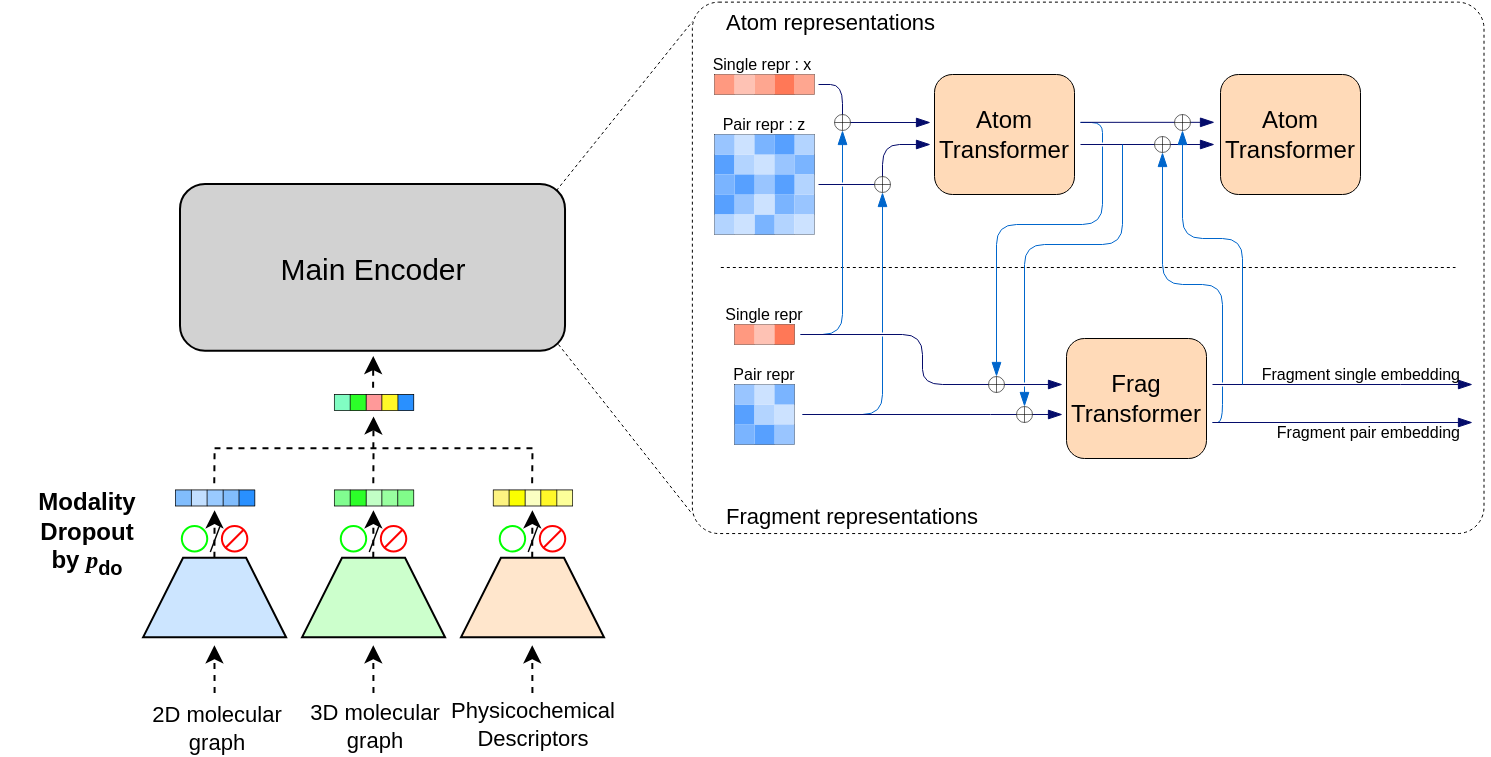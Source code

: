 <mxfile version="27.1.6">
  <diagram name="페이지-1" id="B-DMVlxwDJTPcsYFQzeG">
    <mxGraphModel dx="475" dy="255" grid="1" gridSize="10" guides="1" tooltips="1" connect="1" arrows="1" fold="1" page="1" pageScale="1" pageWidth="827" pageHeight="1169" math="0" shadow="0">
      <root>
        <mxCell id="0" />
        <mxCell id="1" parent="0" />
        <mxCell id="_GIJZnZzIafD3RyO-b5r-24" value="" style="endArrow=none;html=1;rounded=1;movable=1;resizable=1;rotatable=1;deletable=1;editable=1;locked=0;connectable=1;curved=0;strokeWidth=0.5;endFill=1;strokeColor=#0066CC;startFill=0;" edge="1" parent="1">
          <mxGeometry width="50" height="50" relative="1" as="geometry">
            <mxPoint x="725" y="359" as="sourcePoint" />
            <mxPoint x="730" y="341" as="targetPoint" />
            <Array as="points">
              <mxPoint x="730" y="359" />
            </Array>
          </mxGeometry>
        </mxCell>
        <mxCell id="pl_sHGsqS7Acg3_wZRrM-14" value="" style="endArrow=none;html=1;rounded=1;movable=1;resizable=1;rotatable=1;deletable=1;editable=1;locked=0;connectable=1;curved=0;strokeWidth=0.5;endFill=1;strokeColor=#0066CC;startFill=0;" parent="1" edge="1">
          <mxGeometry width="50" height="50" relative="1" as="geometry">
            <mxPoint x="670" y="219" as="sourcePoint" />
            <mxPoint x="659" y="209" as="targetPoint" />
            <Array as="points">
              <mxPoint x="670" y="209" />
            </Array>
          </mxGeometry>
        </mxCell>
        <mxCell id="pl_sHGsqS7Acg3_wZRrM-4" value="" style="endArrow=none;html=1;rounded=1;movable=1;resizable=1;rotatable=1;deletable=1;editable=1;locked=0;connectable=1;curved=0;strokeWidth=0.5;endFill=1;strokeColor=#0066CC;startFill=0;" parent="1" edge="1">
          <mxGeometry width="50" height="50" relative="1" as="geometry">
            <mxPoint x="520" y="355" as="sourcePoint" />
            <mxPoint x="560" y="316" as="targetPoint" />
            <Array as="points">
              <mxPoint x="560" y="355" />
            </Array>
          </mxGeometry>
        </mxCell>
        <mxCell id="pl_sHGsqS7Acg3_wZRrM-11" value="" style="endArrow=blockThin;html=1;rounded=0;movable=1;resizable=1;rotatable=1;deletable=1;editable=1;locked=0;connectable=1;curved=0;strokeWidth=0.5;endFill=1;strokeColor=#050C6B;" parent="1" edge="1">
          <mxGeometry width="50" height="50" relative="1" as="geometry">
            <mxPoint x="540" y="209" as="sourcePoint" />
            <mxPoint x="584" y="209" as="targetPoint" />
          </mxGeometry>
        </mxCell>
        <mxCell id="pl_sHGsqS7Acg3_wZRrM-9" value="" style="endArrow=none;html=1;rounded=0;movable=1;resizable=1;rotatable=1;deletable=1;editable=1;locked=0;connectable=1;curved=0;strokeWidth=0.5;endFill=1;strokeColor=#050C6B;startFill=0;" parent="1" edge="1">
          <mxGeometry width="50" height="50" relative="1" as="geometry">
            <mxPoint x="528" y="240" as="sourcePoint" />
            <mxPoint x="560" y="240" as="targetPoint" />
          </mxGeometry>
        </mxCell>
        <mxCell id="aIzavnMORG4p290ucfbN-72" value="" style="rounded=1;whiteSpace=wrap;html=1;arcSize=5;fillColor=none;dashed=1;strokeWidth=0.5;movable=0;resizable=0;rotatable=0;deletable=0;editable=0;locked=1;connectable=0;" parent="1" vertex="1">
          <mxGeometry x="464.93" y="148.82" width="395.82" height="265.71" as="geometry" />
        </mxCell>
        <mxCell id="aIzavnMORG4p290ucfbN-60" value="&lt;font style=&quot;font-size: 15px;&quot;&gt;Main Encoder&lt;/font&gt;" style="rounded=1;whiteSpace=wrap;html=1;fillColor=#D2D2D2;" parent="1" vertex="1">
          <mxGeometry x="209" y="240" width="192.51" height="83.34" as="geometry" />
        </mxCell>
        <mxCell id="aIzavnMORG4p290ucfbN-65" value="" style="endArrow=none;dashed=1;html=1;rounded=0;strokeWidth=0.5;" parent="1" edge="1">
          <mxGeometry width="50" height="50" relative="1" as="geometry">
            <mxPoint x="398" y="320" as="sourcePoint" />
            <mxPoint x="464.926" y="404.807" as="targetPoint" />
          </mxGeometry>
        </mxCell>
        <mxCell id="aIzavnMORG4p290ucfbN-64" value="" style="endArrow=none;dashed=1;html=1;rounded=0;strokeWidth=0.5;" parent="1" edge="1">
          <mxGeometry width="50" height="50" relative="1" as="geometry">
            <mxPoint x="397" y="243" as="sourcePoint" />
            <mxPoint x="464.926" y="158.528" as="targetPoint" />
          </mxGeometry>
        </mxCell>
        <mxCell id="aIzavnMORG4p290ucfbN-98" value="" style="group;aspect=fixed;" parent="1" vertex="1" connectable="0">
          <mxGeometry x="119" y="326" width="302" height="168.49" as="geometry" />
        </mxCell>
        <mxCell id="aIzavnMORG4p290ucfbN-1" value="" style="shape=trapezoid;perimeter=trapezoidPerimeter;whiteSpace=wrap;html=1;fixedSize=1;fillColor=#CCE5FF;strokeColor=#000000;gradientColor=none;" parent="aIzavnMORG4p290ucfbN-98" vertex="1">
          <mxGeometry x="71.526" y="100.935" width="71.526" height="39.738" as="geometry" />
        </mxCell>
        <mxCell id="aIzavnMORG4p290ucfbN-2" value="" style="shape=trapezoid;perimeter=trapezoidPerimeter;whiteSpace=wrap;html=1;fixedSize=1;fillColor=#CCFFCC;" parent="aIzavnMORG4p290ucfbN-98" vertex="1">
          <mxGeometry x="151" y="100.935" width="71.526" height="39.738" as="geometry" />
        </mxCell>
        <mxCell id="aIzavnMORG4p290ucfbN-3" value="" style="shape=trapezoid;perimeter=trapezoidPerimeter;whiteSpace=wrap;html=1;fixedSize=1;fillColor=#FFE6CC;" parent="aIzavnMORG4p290ucfbN-98" vertex="1">
          <mxGeometry x="230.474" y="100.935" width="71.526" height="39.738" as="geometry" />
        </mxCell>
        <mxCell id="aIzavnMORG4p290ucfbN-4" value="" style="endArrow=classic;html=1;rounded=0;dashed=1;" parent="aIzavnMORG4p290ucfbN-98" edge="1">
          <mxGeometry width="50" height="50" relative="1" as="geometry">
            <mxPoint x="107.305" y="168.49" as="sourcePoint" />
            <mxPoint x="107.202" y="144.647" as="targetPoint" />
          </mxGeometry>
        </mxCell>
        <mxCell id="aIzavnMORG4p290ucfbN-5" value="2D molecular&lt;div&gt;graph&lt;/div&gt;" style="edgeLabel;html=1;align=center;verticalAlign=middle;resizable=0;points=[];" parent="aIzavnMORG4p290ucfbN-4" vertex="1" connectable="0">
          <mxGeometry x="-0.313" y="1" relative="1" as="geometry">
            <mxPoint x="1" y="25" as="offset" />
          </mxGeometry>
        </mxCell>
        <mxCell id="aIzavnMORG4p290ucfbN-6" value="" style="endArrow=classic;html=1;rounded=0;dashed=1;" parent="aIzavnMORG4p290ucfbN-98" edge="1">
          <mxGeometry width="50" height="50" relative="1" as="geometry">
            <mxPoint x="186.739" y="168.49" as="sourcePoint" />
            <mxPoint x="186.636" y="144.647" as="targetPoint" />
          </mxGeometry>
        </mxCell>
        <mxCell id="aIzavnMORG4p290ucfbN-7" value="3D molecular&lt;div&gt;graph&lt;/div&gt;" style="edgeLabel;html=1;align=center;verticalAlign=middle;resizable=0;points=[];" parent="aIzavnMORG4p290ucfbN-6" vertex="1" connectable="0">
          <mxGeometry x="-0.442" relative="1" as="geometry">
            <mxPoint y="23" as="offset" />
          </mxGeometry>
        </mxCell>
        <mxCell id="aIzavnMORG4p290ucfbN-8" value="" style="endArrow=classic;html=1;rounded=0;dashed=1;" parent="aIzavnMORG4p290ucfbN-98" edge="1">
          <mxGeometry width="50" height="50" relative="1" as="geometry">
            <mxPoint x="266.213" y="168.49" as="sourcePoint" />
            <mxPoint x="266.11" y="144.647" as="targetPoint" />
          </mxGeometry>
        </mxCell>
        <mxCell id="aIzavnMORG4p290ucfbN-9" value="Physicochemical&lt;div&gt;Descriptors&lt;/div&gt;" style="edgeLabel;html=1;align=center;verticalAlign=middle;resizable=0;points=[];" parent="aIzavnMORG4p290ucfbN-8" vertex="1" connectable="0">
          <mxGeometry x="-0.17" y="1" relative="1" as="geometry">
            <mxPoint x="1" y="25" as="offset" />
          </mxGeometry>
        </mxCell>
        <mxCell id="aIzavnMORG4p290ucfbN-10" value="" style="endArrow=classic;html=1;rounded=0;dashed=1;" parent="aIzavnMORG4p290ucfbN-98" edge="1">
          <mxGeometry width="50" height="50" relative="1" as="geometry">
            <mxPoint x="107.21" y="100.935" as="sourcePoint" />
            <mxPoint x="107.289" y="77.092" as="targetPoint" />
          </mxGeometry>
        </mxCell>
        <mxCell id="aIzavnMORG4p290ucfbN-11" value="" style="endArrow=classic;html=1;rounded=0;dashed=1;" parent="aIzavnMORG4p290ucfbN-98" edge="1">
          <mxGeometry width="50" height="50" relative="1" as="geometry">
            <mxPoint x="186.636" y="100.935" as="sourcePoint" />
            <mxPoint x="186.715" y="77.092" as="targetPoint" />
          </mxGeometry>
        </mxCell>
        <mxCell id="aIzavnMORG4p290ucfbN-12" value="" style="endArrow=classic;html=1;rounded=0;dashed=1;" parent="aIzavnMORG4p290ucfbN-98" edge="1">
          <mxGeometry width="50" height="50" relative="1" as="geometry">
            <mxPoint x="266.11" y="100.935" as="sourcePoint" />
            <mxPoint x="266.189" y="77.092" as="targetPoint" />
          </mxGeometry>
        </mxCell>
        <mxCell id="aIzavnMORG4p290ucfbN-13" value="" style="group;strokeColor=default;strokeWidth=0.3;" parent="aIzavnMORG4p290ucfbN-98" vertex="1" connectable="0">
          <mxGeometry x="87.421" y="66.76" width="39.737" height="7.948" as="geometry" />
        </mxCell>
        <mxCell id="aIzavnMORG4p290ucfbN-14" value="" style="rounded=0;whiteSpace=wrap;html=1;strokeWidth=0.3;fillColor=#C2DFFF;strokeColor=default;container=0;" parent="aIzavnMORG4p290ucfbN-13" vertex="1">
          <mxGeometry x="7.947" width="7.947" height="7.948" as="geometry" />
        </mxCell>
        <mxCell id="aIzavnMORG4p290ucfbN-15" value="" style="rounded=0;whiteSpace=wrap;html=1;strokeWidth=0.3;fillColor=#81BDFD;strokeColor=default;container=0;" parent="aIzavnMORG4p290ucfbN-13" vertex="1">
          <mxGeometry width="7.947" height="7.948" as="geometry" />
        </mxCell>
        <mxCell id="aIzavnMORG4p290ucfbN-16" value="" style="rounded=0;whiteSpace=wrap;html=1;strokeWidth=0.3;fillColor=#2990FF;strokeColor=default;container=0;" parent="aIzavnMORG4p290ucfbN-13" vertex="1">
          <mxGeometry x="31.789" width="7.947" height="7.948" as="geometry" />
        </mxCell>
        <mxCell id="aIzavnMORG4p290ucfbN-17" value="" style="rounded=0;whiteSpace=wrap;html=1;strokeWidth=0.3;fillColor=#81BDFD;strokeColor=default;container=0;" parent="aIzavnMORG4p290ucfbN-13" vertex="1">
          <mxGeometry x="23.842" width="7.947" height="7.948" as="geometry" />
        </mxCell>
        <mxCell id="aIzavnMORG4p290ucfbN-18" value="" style="rounded=0;whiteSpace=wrap;html=1;strokeWidth=0.3;fillColor=#99CAFF;strokeColor=default;container=0;" parent="aIzavnMORG4p290ucfbN-13" vertex="1">
          <mxGeometry x="15.895" width="7.947" height="7.948" as="geometry" />
        </mxCell>
        <mxCell id="aIzavnMORG4p290ucfbN-19" value="" style="group;strokeColor=default;strokeWidth=0.3;" parent="aIzavnMORG4p290ucfbN-98" vertex="1" connectable="0">
          <mxGeometry x="166.895" y="66.76" width="39.737" height="7.948" as="geometry" />
        </mxCell>
        <mxCell id="aIzavnMORG4p290ucfbN-20" value="" style="rounded=0;whiteSpace=wrap;html=1;strokeWidth=0.3;fillColor=#C2FFC6;strokeColor=default;container=0;" parent="aIzavnMORG4p290ucfbN-19" vertex="1">
          <mxGeometry x="15.895" width="7.947" height="7.948" as="geometry" />
        </mxCell>
        <mxCell id="aIzavnMORG4p290ucfbN-21" value="" style="rounded=0;whiteSpace=wrap;html=1;strokeWidth=0.3;fillColor=#81FD90;strokeColor=default;container=0;" parent="aIzavnMORG4p290ucfbN-19" vertex="1">
          <mxGeometry width="7.947" height="7.948" as="geometry" />
        </mxCell>
        <mxCell id="aIzavnMORG4p290ucfbN-22" value="" style="rounded=0;whiteSpace=wrap;html=1;strokeWidth=0.3;fillColor=#99FFA0;strokeColor=default;container=0;" parent="aIzavnMORG4p290ucfbN-19" vertex="1">
          <mxGeometry x="23.842" width="7.947" height="7.948" as="geometry" />
        </mxCell>
        <mxCell id="aIzavnMORG4p290ucfbN-23" value="" style="rounded=0;whiteSpace=wrap;html=1;strokeWidth=0.3;fillColor=#81FD8A;strokeColor=default;container=0;" parent="aIzavnMORG4p290ucfbN-19" vertex="1">
          <mxGeometry x="31.789" width="7.947" height="7.948" as="geometry" />
        </mxCell>
        <mxCell id="aIzavnMORG4p290ucfbN-24" value="" style="rounded=0;whiteSpace=wrap;html=1;strokeWidth=0.3;fillColor=#2CFF29;strokeColor=default;container=0;fillStyle=solid;" parent="aIzavnMORG4p290ucfbN-19" vertex="1">
          <mxGeometry x="7.947" width="7.947" height="7.948" as="geometry" />
        </mxCell>
        <mxCell id="aIzavnMORG4p290ucfbN-25" value="" style="group;strokeColor=default;strokeWidth=0.3;" parent="aIzavnMORG4p290ucfbN-98" vertex="1" connectable="0">
          <mxGeometry x="246.368" y="66.76" width="39.737" height="7.948" as="geometry" />
        </mxCell>
        <mxCell id="aIzavnMORG4p290ucfbN-26" value="" style="rounded=0;whiteSpace=wrap;html=1;strokeWidth=0.3;fillColor=#FBFFC2;strokeColor=default;container=0;" parent="aIzavnMORG4p290ucfbN-25" vertex="1">
          <mxGeometry x="15.895" width="7.947" height="7.948" as="geometry" />
        </mxCell>
        <mxCell id="aIzavnMORG4p290ucfbN-27" value="" style="rounded=0;whiteSpace=wrap;html=1;strokeWidth=0.3;fillColor=#FDF381;strokeColor=default;container=0;" parent="aIzavnMORG4p290ucfbN-25" vertex="1">
          <mxGeometry width="7.947" height="7.948" as="geometry" />
        </mxCell>
        <mxCell id="aIzavnMORG4p290ucfbN-28" value="" style="rounded=0;whiteSpace=wrap;html=1;strokeWidth=0.3;fillColor=#FDFF99;strokeColor=default;container=0;" parent="aIzavnMORG4p290ucfbN-25" vertex="1">
          <mxGeometry x="31.789" width="7.947" height="7.948" as="geometry" />
        </mxCell>
        <mxCell id="aIzavnMORG4p290ucfbN-29" value="" style="rounded=0;whiteSpace=wrap;html=1;strokeWidth=0.3;fillColor=#FBFF00;strokeColor=default;container=0;" parent="aIzavnMORG4p290ucfbN-25" vertex="1">
          <mxGeometry x="7.947" width="7.947" height="7.948" as="geometry" />
        </mxCell>
        <mxCell id="aIzavnMORG4p290ucfbN-30" value="" style="rounded=0;whiteSpace=wrap;html=1;strokeWidth=0.3;fillColor=#FFF829;strokeColor=default;container=0;fillStyle=solid;" parent="aIzavnMORG4p290ucfbN-25" vertex="1">
          <mxGeometry x="23.842" width="7.947" height="7.948" as="geometry" />
        </mxCell>
        <mxCell id="aIzavnMORG4p290ucfbN-31" value="" style="group" parent="aIzavnMORG4p290ucfbN-98" vertex="1" connectable="0">
          <mxGeometry x="107.123" y="30.201" width="159.114" height="33.38" as="geometry" />
        </mxCell>
        <mxCell id="aIzavnMORG4p290ucfbN-32" value="" style="endArrow=none;html=1;rounded=0;dashed=1;startFill=0;" parent="aIzavnMORG4p290ucfbN-31" edge="1">
          <mxGeometry width="50" height="50" relative="1" as="geometry">
            <mxPoint y="33.38" as="sourcePoint" />
            <mxPoint x="0.167" y="17.485" as="targetPoint" />
          </mxGeometry>
        </mxCell>
        <mxCell id="aIzavnMORG4p290ucfbN-33" value="" style="endArrow=none;html=1;rounded=0;dashed=1;startFill=0;" parent="aIzavnMORG4p290ucfbN-31" edge="1">
          <mxGeometry width="50" height="50" relative="1" as="geometry">
            <mxPoint x="79.529" y="33.38" as="sourcePoint" />
            <mxPoint x="79.641" y="17.485" as="targetPoint" />
          </mxGeometry>
        </mxCell>
        <mxCell id="aIzavnMORG4p290ucfbN-34" value="" style="endArrow=none;html=1;rounded=0;dashed=1;startFill=0;" parent="aIzavnMORG4p290ucfbN-31" edge="1">
          <mxGeometry width="50" height="50" relative="1" as="geometry">
            <mxPoint x="158.947" y="33.38" as="sourcePoint" />
            <mxPoint x="159.114" y="17.485" as="targetPoint" />
          </mxGeometry>
        </mxCell>
        <mxCell id="aIzavnMORG4p290ucfbN-35" value="" style="endArrow=none;html=1;rounded=0;dashed=1;startFill=0;" parent="aIzavnMORG4p290ucfbN-31" edge="1">
          <mxGeometry width="50" height="50" relative="1" as="geometry">
            <mxPoint x="159.114" y="15.895" as="sourcePoint" />
            <mxPoint x="0.167" y="15.895" as="targetPoint" />
          </mxGeometry>
        </mxCell>
        <mxCell id="aIzavnMORG4p290ucfbN-36" value="" style="endArrow=classic;html=1;rounded=0;dashed=1;" parent="aIzavnMORG4p290ucfbN-31" edge="1">
          <mxGeometry width="50" height="50" relative="1" as="geometry">
            <mxPoint x="79.553" y="15.895" as="sourcePoint" />
            <mxPoint x="79.641" as="targetPoint" />
          </mxGeometry>
        </mxCell>
        <mxCell id="aIzavnMORG4p290ucfbN-37" value="" style="group;strokeColor=default;strokeWidth=0.3;" parent="aIzavnMORG4p290ucfbN-98" vertex="1" connectable="0">
          <mxGeometry x="166.895" y="19.074" width="39.737" height="7.948" as="geometry" />
        </mxCell>
        <mxCell id="aIzavnMORG4p290ucfbN-38" value="" style="rounded=0;whiteSpace=wrap;html=1;strokeWidth=0.3;fillColor=#81FDC3;strokeColor=default;container=0;" parent="aIzavnMORG4p290ucfbN-37" vertex="1">
          <mxGeometry width="7.947" height="7.948" as="geometry" />
        </mxCell>
        <mxCell id="aIzavnMORG4p290ucfbN-39" value="" style="rounded=0;whiteSpace=wrap;html=1;strokeWidth=0.3;fillColor=#2990FF;strokeColor=default;container=0;" parent="aIzavnMORG4p290ucfbN-37" vertex="1">
          <mxGeometry x="31.789" width="7.947" height="7.948" as="geometry" />
        </mxCell>
        <mxCell id="aIzavnMORG4p290ucfbN-40" value="" style="rounded=0;whiteSpace=wrap;html=1;strokeWidth=0.3;fillColor=#FF9999;strokeColor=default;container=0;" parent="aIzavnMORG4p290ucfbN-37" vertex="1">
          <mxGeometry x="15.895" width="7.947" height="7.948" as="geometry" />
        </mxCell>
        <mxCell id="aIzavnMORG4p290ucfbN-41" value="" style="rounded=0;whiteSpace=wrap;html=1;strokeWidth=0.3;fillColor=#2CFF29;strokeColor=default;container=0;fillStyle=solid;" parent="aIzavnMORG4p290ucfbN-37" vertex="1">
          <mxGeometry x="7.947" width="7.947" height="7.948" as="geometry" />
        </mxCell>
        <mxCell id="aIzavnMORG4p290ucfbN-42" value="" style="rounded=0;whiteSpace=wrap;html=1;strokeWidth=0.3;fillColor=#FFF829;strokeColor=default;container=0;fillStyle=solid;" parent="aIzavnMORG4p290ucfbN-37" vertex="1">
          <mxGeometry x="23.842" width="7.947" height="7.948" as="geometry" />
        </mxCell>
        <mxCell id="aIzavnMORG4p290ucfbN-43" value="" style="group" parent="aIzavnMORG4p290ucfbN-98" vertex="1" connectable="0">
          <mxGeometry x="90.91" y="85.04" width="32.751" height="12.716" as="geometry" />
        </mxCell>
        <mxCell id="aIzavnMORG4p290ucfbN-44" value="" style="ellipse;whiteSpace=wrap;html=1;aspect=fixed;fillColor=none;strokeColor=#FF0000;" parent="aIzavnMORG4p290ucfbN-43" vertex="1">
          <mxGeometry x="20.035" width="12.716" height="12.716" as="geometry" />
        </mxCell>
        <mxCell id="aIzavnMORG4p290ucfbN-45" value="" style="endArrow=none;html=1;rounded=0;entryX=1;entryY=0;entryDx=0;entryDy=0;exitX=0;exitY=1;exitDx=0;exitDy=0;strokeColor=#FF0000;" parent="aIzavnMORG4p290ucfbN-43" source="aIzavnMORG4p290ucfbN-44" target="aIzavnMORG4p290ucfbN-44" edge="1">
          <mxGeometry width="50" height="50" relative="1" as="geometry">
            <mxPoint x="21.625" y="127.162" as="sourcePoint" />
            <mxPoint x="41.493" y="107.293" as="targetPoint" />
          </mxGeometry>
        </mxCell>
        <mxCell id="aIzavnMORG4p290ucfbN-46" value="" style="endArrow=none;html=1;rounded=0;exitX=0;exitY=1;exitDx=0;exitDy=0;strokeColor=#000000;strokeWidth=0.7;" parent="aIzavnMORG4p290ucfbN-43" edge="1">
          <mxGeometry width="50" height="50" relative="1" as="geometry">
            <mxPoint x="13.995" y="12.716" as="sourcePoint" />
            <mxPoint x="18.764" as="targetPoint" />
          </mxGeometry>
        </mxCell>
        <mxCell id="aIzavnMORG4p290ucfbN-47" value="" style="ellipse;whiteSpace=wrap;html=1;aspect=fixed;fillColor=none;strokeColor=#00FF00;" parent="aIzavnMORG4p290ucfbN-43" vertex="1">
          <mxGeometry width="12.716" height="12.716" as="geometry" />
        </mxCell>
        <mxCell id="aIzavnMORG4p290ucfbN-48" value="" style="group" parent="aIzavnMORG4p290ucfbN-98" vertex="1" connectable="0">
          <mxGeometry x="170.384" y="85.04" width="32.751" height="12.716" as="geometry" />
        </mxCell>
        <mxCell id="aIzavnMORG4p290ucfbN-49" value="" style="ellipse;whiteSpace=wrap;html=1;aspect=fixed;fillColor=none;strokeColor=#FF0000;" parent="aIzavnMORG4p290ucfbN-48" vertex="1">
          <mxGeometry x="20.035" width="12.716" height="12.716" as="geometry" />
        </mxCell>
        <mxCell id="aIzavnMORG4p290ucfbN-50" value="" style="endArrow=none;html=1;rounded=0;entryX=1;entryY=0;entryDx=0;entryDy=0;exitX=0;exitY=1;exitDx=0;exitDy=0;strokeColor=#FF0000;" parent="aIzavnMORG4p290ucfbN-48" source="aIzavnMORG4p290ucfbN-49" target="aIzavnMORG4p290ucfbN-49" edge="1">
          <mxGeometry width="50" height="50" relative="1" as="geometry">
            <mxPoint x="21.625" y="127.162" as="sourcePoint" />
            <mxPoint x="41.493" y="107.293" as="targetPoint" />
          </mxGeometry>
        </mxCell>
        <mxCell id="aIzavnMORG4p290ucfbN-51" value="" style="endArrow=none;html=1;rounded=0;exitX=0;exitY=1;exitDx=0;exitDy=0;strokeColor=#000000;strokeWidth=0.7;" parent="aIzavnMORG4p290ucfbN-48" edge="1">
          <mxGeometry width="50" height="50" relative="1" as="geometry">
            <mxPoint x="13.995" y="12.716" as="sourcePoint" />
            <mxPoint x="18.764" as="targetPoint" />
          </mxGeometry>
        </mxCell>
        <mxCell id="aIzavnMORG4p290ucfbN-52" value="" style="ellipse;whiteSpace=wrap;html=1;aspect=fixed;fillColor=none;strokeColor=#00FF00;" parent="aIzavnMORG4p290ucfbN-48" vertex="1">
          <mxGeometry width="12.716" height="12.716" as="geometry" />
        </mxCell>
        <mxCell id="aIzavnMORG4p290ucfbN-53" value="" style="group" parent="aIzavnMORG4p290ucfbN-98" vertex="1" connectable="0">
          <mxGeometry x="249.865" y="85.04" width="32.751" height="12.716" as="geometry" />
        </mxCell>
        <mxCell id="aIzavnMORG4p290ucfbN-54" value="" style="ellipse;whiteSpace=wrap;html=1;aspect=fixed;fillColor=none;strokeColor=#FF0000;" parent="aIzavnMORG4p290ucfbN-53" vertex="1">
          <mxGeometry x="20.035" width="12.716" height="12.716" as="geometry" />
        </mxCell>
        <mxCell id="aIzavnMORG4p290ucfbN-55" value="" style="endArrow=none;html=1;rounded=0;entryX=1;entryY=0;entryDx=0;entryDy=0;exitX=0;exitY=1;exitDx=0;exitDy=0;strokeColor=#FF0000;" parent="aIzavnMORG4p290ucfbN-53" source="aIzavnMORG4p290ucfbN-54" target="aIzavnMORG4p290ucfbN-54" edge="1">
          <mxGeometry width="50" height="50" relative="1" as="geometry">
            <mxPoint x="21.625" y="127.162" as="sourcePoint" />
            <mxPoint x="41.493" y="107.293" as="targetPoint" />
          </mxGeometry>
        </mxCell>
        <mxCell id="aIzavnMORG4p290ucfbN-56" value="" style="endArrow=none;html=1;rounded=0;exitX=0;exitY=1;exitDx=0;exitDy=0;strokeColor=#000000;strokeWidth=0.7;" parent="aIzavnMORG4p290ucfbN-53" edge="1">
          <mxGeometry width="50" height="50" relative="1" as="geometry">
            <mxPoint x="13.995" y="12.716" as="sourcePoint" />
            <mxPoint x="18.764" as="targetPoint" />
          </mxGeometry>
        </mxCell>
        <mxCell id="aIzavnMORG4p290ucfbN-57" value="" style="ellipse;whiteSpace=wrap;html=1;aspect=fixed;fillColor=none;strokeColor=#00FF00;" parent="aIzavnMORG4p290ucfbN-53" vertex="1">
          <mxGeometry width="12.716" height="12.716" as="geometry" />
        </mxCell>
        <mxCell id="aIzavnMORG4p290ucfbN-58" value="Modality Dropout&lt;div&gt;by &lt;font style=&quot;&quot; face=&quot;Times New Roman&quot;&gt;&lt;i&gt;p&lt;/i&gt;&lt;/font&gt;&lt;sub&gt;do&lt;/sub&gt;&lt;/div&gt;" style="text;html=1;align=center;verticalAlign=middle;whiteSpace=wrap;rounded=0;fontStyle=1" parent="aIzavnMORG4p290ucfbN-98" vertex="1">
          <mxGeometry y="77.092" width="87.421" height="23.843" as="geometry" />
        </mxCell>
        <mxCell id="aIzavnMORG4p290ucfbN-59" value="" style="endArrow=classic;html=1;rounded=0;dashed=1;" parent="aIzavnMORG4p290ucfbN-98" edge="1">
          <mxGeometry width="50" height="50" relative="1" as="geometry">
            <mxPoint x="186.549" y="15.895" as="sourcePoint" />
            <mxPoint x="186.636" as="targetPoint" />
          </mxGeometry>
        </mxCell>
        <mxCell id="aIzavnMORG4p290ucfbN-97" value="&lt;font&gt;Single repr : x&lt;/font&gt;" style="text;html=1;align=center;verticalAlign=middle;whiteSpace=wrap;rounded=0;fontSize=8;" parent="1" vertex="1">
          <mxGeometry x="470" y="175" width="60" height="10" as="geometry" />
        </mxCell>
        <mxCell id="aIzavnMORG4p290ucfbN-100" value="" style="endArrow=none;dashed=1;html=1;rounded=0;strokeWidth=0.5;" parent="1" edge="1">
          <mxGeometry width="50" height="50" relative="1" as="geometry">
            <mxPoint x="479.17" y="281.5" as="sourcePoint" />
            <mxPoint x="846.51" y="281.5" as="targetPoint" />
          </mxGeometry>
        </mxCell>
        <mxCell id="aIzavnMORG4p290ucfbN-101" value="Atom representations" style="text;html=1;align=left;verticalAlign=middle;whiteSpace=wrap;rounded=0;fontSize=11;" parent="1" vertex="1">
          <mxGeometry x="480" y="154" width="115.07" height="10" as="geometry" />
        </mxCell>
        <mxCell id="aIzavnMORG4p290ucfbN-102" value="Fragment representations" style="text;html=1;align=left;verticalAlign=middle;whiteSpace=wrap;rounded=0;fontSize=11;" parent="1" vertex="1">
          <mxGeometry x="480" y="400.53" width="130" height="10" as="geometry" />
        </mxCell>
        <mxCell id="aIzavnMORG4p290ucfbN-104" value="&lt;font&gt;Pair repr : z&lt;/font&gt;" style="text;html=1;align=center;verticalAlign=middle;whiteSpace=wrap;rounded=0;fontSize=8;" parent="1" vertex="1">
          <mxGeometry x="476" y="205" width="50" height="10" as="geometry" />
        </mxCell>
        <mxCell id="aIzavnMORG4p290ucfbN-174" value="" style="group;strokeColor=default;strokeWidth=0.3;" parent="1" vertex="1" connectable="0">
          <mxGeometry x="476" y="215" width="50" height="50" as="geometry" />
        </mxCell>
        <mxCell id="aIzavnMORG4p290ucfbN-116" value="" style="rounded=0;whiteSpace=wrap;html=1;strokeWidth=0.1;fillColor=#57A0FF;strokeColor=none;container=0;" parent="aIzavnMORG4p290ucfbN-174" vertex="1">
          <mxGeometry y="10" width="10" height="10" as="geometry" />
        </mxCell>
        <mxCell id="aIzavnMORG4p290ucfbN-133" value="" style="rounded=0;whiteSpace=wrap;html=1;strokeWidth=0.1;fillColor=#7AB4FF;strokeColor=none;container=0;" parent="aIzavnMORG4p290ucfbN-174" vertex="1">
          <mxGeometry x="30" y="30" width="10" height="10" as="geometry" />
        </mxCell>
        <mxCell id="aIzavnMORG4p290ucfbN-125" value="" style="rounded=0;whiteSpace=wrap;html=1;strokeWidth=0.1;fillColor=#99C5FF;strokeColor=none;container=0;" parent="aIzavnMORG4p290ucfbN-174" vertex="1">
          <mxGeometry x="40" y="30" width="10" height="10" as="geometry" />
        </mxCell>
        <mxCell id="aIzavnMORG4p290ucfbN-126" value="" style="rounded=0;whiteSpace=wrap;html=1;strokeWidth=0.1;fillColor=#B3D4FF;strokeColor=none;container=0;" parent="aIzavnMORG4p290ucfbN-174" vertex="1">
          <mxGeometry x="30" y="40" width="10" height="10" as="geometry" />
        </mxCell>
        <mxCell id="aIzavnMORG4p290ucfbN-118" value="" style="rounded=0;whiteSpace=wrap;html=1;strokeWidth=0.1;fillColor=#CCE2FF;strokeColor=none;container=0;" parent="aIzavnMORG4p290ucfbN-174" vertex="1">
          <mxGeometry x="40" y="40" width="10" height="10" as="geometry" />
        </mxCell>
        <mxCell id="aIzavnMORG4p290ucfbN-127" value="" style="rounded=0;whiteSpace=wrap;html=1;strokeWidth=0.1;fillColor=#7AB4FF;strokeColor=none;container=0;" parent="aIzavnMORG4p290ucfbN-174" vertex="1">
          <mxGeometry x="20" y="40" width="10" height="10" as="geometry" />
        </mxCell>
        <mxCell id="aIzavnMORG4p290ucfbN-131" value="" style="rounded=0;whiteSpace=wrap;html=1;strokeWidth=0.1;fillColor=#99C5FF;strokeColor=none;container=0;" parent="aIzavnMORG4p290ucfbN-174" vertex="1">
          <mxGeometry x="10" y="30" width="10" height="10" as="geometry" />
        </mxCell>
        <mxCell id="aIzavnMORG4p290ucfbN-112" value="" style="rounded=0;whiteSpace=wrap;html=1;strokeWidth=0.1;fillColor=#CCE2FF;strokeColor=none;container=0;" parent="aIzavnMORG4p290ucfbN-174" vertex="1">
          <mxGeometry x="20" y="10" width="10" height="10" as="geometry" />
        </mxCell>
        <mxCell id="aIzavnMORG4p290ucfbN-113" value="" style="rounded=0;whiteSpace=wrap;html=1;strokeWidth=0.1;fillColor=#99C5FF;strokeColor=none;container=0;" parent="aIzavnMORG4p290ucfbN-174" vertex="1">
          <mxGeometry x="30" y="10" width="10" height="10" as="geometry" />
        </mxCell>
        <mxCell id="aIzavnMORG4p290ucfbN-114" value="" style="rounded=0;whiteSpace=wrap;html=1;strokeWidth=0.1;fillColor=#B3D4FF;strokeColor=none;container=0;" parent="aIzavnMORG4p290ucfbN-174" vertex="1">
          <mxGeometry x="10" y="10" width="10" height="10" as="geometry" />
        </mxCell>
        <mxCell id="aIzavnMORG4p290ucfbN-115" value="" style="rounded=0;whiteSpace=wrap;html=1;strokeWidth=0.1;fillColor=#7AB4FF;strokeColor=none;container=0;" parent="aIzavnMORG4p290ucfbN-174" vertex="1">
          <mxGeometry x="40" y="10" width="10" height="10" as="geometry" />
        </mxCell>
        <mxCell id="aIzavnMORG4p290ucfbN-106" value="" style="rounded=0;whiteSpace=wrap;html=1;strokeWidth=0.1;fillColor=#CCE2FF;strokeColor=none;container=0;" parent="aIzavnMORG4p290ucfbN-174" vertex="1">
          <mxGeometry x="10" width="10" height="10" as="geometry" />
        </mxCell>
        <mxCell id="aIzavnMORG4p290ucfbN-107" value="" style="rounded=0;whiteSpace=wrap;html=1;strokeWidth=0.1;fillColor=#99C5FF;strokeColor=none;container=0;" parent="aIzavnMORG4p290ucfbN-174" vertex="1">
          <mxGeometry width="10" height="10" as="geometry" />
        </mxCell>
        <mxCell id="aIzavnMORG4p290ucfbN-108" value="" style="rounded=0;whiteSpace=wrap;html=1;strokeWidth=0.1;fillColor=#B3D4FF;strokeColor=none;container=0;" parent="aIzavnMORG4p290ucfbN-174" vertex="1">
          <mxGeometry x="40" width="10" height="10" as="geometry" />
        </mxCell>
        <mxCell id="aIzavnMORG4p290ucfbN-109" value="" style="rounded=0;whiteSpace=wrap;html=1;strokeWidth=0.1;fillColor=#7AB4FF;strokeColor=none;container=0;" parent="aIzavnMORG4p290ucfbN-174" vertex="1">
          <mxGeometry x="20" width="10" height="10" as="geometry" />
        </mxCell>
        <mxCell id="aIzavnMORG4p290ucfbN-110" value="" style="rounded=0;whiteSpace=wrap;html=1;strokeWidth=0.1;fillColor=#57A0FF;strokeColor=none;container=0;" parent="aIzavnMORG4p290ucfbN-174" vertex="1">
          <mxGeometry x="30" width="10" height="10" as="geometry" />
        </mxCell>
        <mxCell id="aIzavnMORG4p290ucfbN-119" value="" style="rounded=0;whiteSpace=wrap;html=1;strokeWidth=0.1;fillColor=#99C5FF;strokeColor=none;container=0;" parent="aIzavnMORG4p290ucfbN-174" vertex="1">
          <mxGeometry x="20" y="20" width="10" height="10" as="geometry" />
        </mxCell>
        <mxCell id="aIzavnMORG4p290ucfbN-120" value="" style="rounded=0;whiteSpace=wrap;html=1;strokeWidth=0.1;fillColor=#B3D4FF;strokeColor=none;container=0;" parent="aIzavnMORG4p290ucfbN-174" vertex="1">
          <mxGeometry x="40" y="20" width="10" height="10" as="geometry" />
        </mxCell>
        <mxCell id="aIzavnMORG4p290ucfbN-122" value="" style="rounded=0;whiteSpace=wrap;html=1;strokeWidth=0.1;fillColor=#57A0FF;strokeColor=none;container=0;" parent="aIzavnMORG4p290ucfbN-174" vertex="1">
          <mxGeometry x="30" y="20" width="10" height="10" as="geometry" />
        </mxCell>
        <mxCell id="aIzavnMORG4p290ucfbN-128" value="" style="rounded=0;whiteSpace=wrap;html=1;strokeWidth=0.1;fillColor=#57A0FF;strokeColor=none;container=0;" parent="aIzavnMORG4p290ucfbN-174" vertex="1">
          <mxGeometry x="10" y="20" width="10" height="10" as="geometry" />
        </mxCell>
        <mxCell id="aIzavnMORG4p290ucfbN-121" value="" style="rounded=0;whiteSpace=wrap;html=1;strokeWidth=0.1;fillColor=#7AB4FF;strokeColor=none;container=0;" parent="aIzavnMORG4p290ucfbN-174" vertex="1">
          <mxGeometry y="20" width="10" height="10" as="geometry" />
        </mxCell>
        <mxCell id="aIzavnMORG4p290ucfbN-124" value="" style="rounded=0;whiteSpace=wrap;html=1;strokeWidth=0.1;fillColor=#CCE2FF;strokeColor=none;container=0;" parent="aIzavnMORG4p290ucfbN-174" vertex="1">
          <mxGeometry x="20" y="30" width="10" height="10" as="geometry" />
        </mxCell>
        <mxCell id="aIzavnMORG4p290ucfbN-134" value="" style="rounded=0;whiteSpace=wrap;html=1;strokeWidth=0.1;fillColor=#57A0FF;strokeColor=none;container=0;" parent="aIzavnMORG4p290ucfbN-174" vertex="1">
          <mxGeometry y="30" width="10" height="10" as="geometry" />
        </mxCell>
        <mxCell id="aIzavnMORG4p290ucfbN-130" value="" style="rounded=0;whiteSpace=wrap;html=1;strokeWidth=0.1;fillColor=#CCE2FF;strokeColor=none;container=0;" parent="aIzavnMORG4p290ucfbN-174" vertex="1">
          <mxGeometry x="10" y="40" width="10" height="10" as="geometry" />
        </mxCell>
        <mxCell id="aIzavnMORG4p290ucfbN-132" value="" style="rounded=0;whiteSpace=wrap;html=1;strokeWidth=0.1;fillColor=#B3D4FF;strokeColor=none;container=0;" parent="aIzavnMORG4p290ucfbN-174" vertex="1">
          <mxGeometry y="40" width="10" height="10" as="geometry" />
        </mxCell>
        <mxCell id="aIzavnMORG4p290ucfbN-278" value="&lt;font&gt;Single repr&lt;/font&gt;" style="text;html=1;align=center;verticalAlign=middle;whiteSpace=wrap;rounded=0;fontSize=8;" parent="1" vertex="1">
          <mxGeometry x="476" y="300" width="50" height="10" as="geometry" />
        </mxCell>
        <mxCell id="aIzavnMORG4p290ucfbN-279" value="&lt;font&gt;Pair repr&lt;/font&gt;" style="text;html=1;align=center;verticalAlign=middle;whiteSpace=wrap;rounded=0;fontSize=8;" parent="1" vertex="1">
          <mxGeometry x="476" y="330" width="50" height="10" as="geometry" />
        </mxCell>
        <mxCell id="aIzavnMORG4p290ucfbN-311" value="Atom&lt;div&gt;Transformer&lt;/div&gt;" style="rounded=1;whiteSpace=wrap;html=1;fillColor=#FFDAB8;strokeWidth=0.5;strokeColor=default;" parent="1" vertex="1">
          <mxGeometry x="586" y="185" width="70" height="60" as="geometry" />
        </mxCell>
        <mxCell id="aIzavnMORG4p290ucfbN-314" value="Frag&lt;div&gt;Transformer&lt;/div&gt;" style="rounded=1;whiteSpace=wrap;html=1;fillColor=#FFDAB8;strokeWidth=0.5;strokeColor=default;" parent="1" vertex="1">
          <mxGeometry x="652" y="317" width="70" height="60" as="geometry" />
        </mxCell>
        <mxCell id="aIzavnMORG4p290ucfbN-315" value="Atom&lt;div&gt;Transformer&lt;/div&gt;" style="rounded=1;whiteSpace=wrap;html=1;fillColor=#FFDAB8;strokeWidth=0.5;strokeColor=default;" parent="1" vertex="1">
          <mxGeometry x="729" y="185" width="70" height="60" as="geometry" />
        </mxCell>
        <mxCell id="aIzavnMORG4p290ucfbN-321" value="" style="group;strokeColor=default;strokeWidth=0.3;" parent="1" vertex="1" connectable="0">
          <mxGeometry x="476" y="185" width="50" height="10" as="geometry" />
        </mxCell>
        <mxCell id="aIzavnMORG4p290ucfbN-89" value="" style="rounded=0;whiteSpace=wrap;html=1;strokeWidth=0.1;fillColor=#FEC2B4;strokeColor=none;container=0;" parent="aIzavnMORG4p290ucfbN-321" vertex="1">
          <mxGeometry x="10" width="10" height="10" as="geometry" />
        </mxCell>
        <mxCell id="aIzavnMORG4p290ucfbN-90" value="" style="rounded=0;whiteSpace=wrap;html=1;strokeWidth=0.1;fillColor=#FF9980;strokeColor=none;container=0;" parent="aIzavnMORG4p290ucfbN-321" vertex="1">
          <mxGeometry width="10" height="10" as="geometry" />
        </mxCell>
        <mxCell id="aIzavnMORG4p290ucfbN-91" value="" style="rounded=0;whiteSpace=wrap;html=1;strokeWidth=0.1;fillColor=#FEA690;strokeColor=none;container=0;" parent="aIzavnMORG4p290ucfbN-321" vertex="1">
          <mxGeometry x="40" width="10" height="10" as="geometry" />
        </mxCell>
        <mxCell id="aIzavnMORG4p290ucfbN-95" value="" style="rounded=0;whiteSpace=wrap;html=1;strokeWidth=0.1;fillColor=#FEA690;strokeColor=none;container=0;" parent="aIzavnMORG4p290ucfbN-321" vertex="1">
          <mxGeometry x="20" width="10" height="10" as="geometry" />
        </mxCell>
        <mxCell id="aIzavnMORG4p290ucfbN-96" value="" style="rounded=0;whiteSpace=wrap;html=1;strokeWidth=0.1;fillColor=#FF7857;strokeColor=none;container=0;" parent="aIzavnMORG4p290ucfbN-321" vertex="1">
          <mxGeometry x="30" width="10" height="10" as="geometry" />
        </mxCell>
        <mxCell id="aIzavnMORG4p290ucfbN-322" value="" style="group;strokeColor=default;strokeWidth=0.3;" parent="1" vertex="1" connectable="0">
          <mxGeometry x="486" y="340" width="30" height="30" as="geometry" />
        </mxCell>
        <mxCell id="aIzavnMORG4p290ucfbN-288" value="" style="rounded=0;whiteSpace=wrap;html=1;strokeWidth=0.1;fillColor=#CCE2FF;strokeColor=none;container=0;" parent="aIzavnMORG4p290ucfbN-322" vertex="1">
          <mxGeometry x="20" y="10" width="10" height="10" as="geometry" />
        </mxCell>
        <mxCell id="aIzavnMORG4p290ucfbN-297" value="" style="rounded=0;whiteSpace=wrap;html=1;strokeWidth=0.1;fillColor=#99C5FF;strokeColor=none;container=0;" parent="aIzavnMORG4p290ucfbN-322" vertex="1">
          <mxGeometry x="20" y="20" width="10" height="10" as="geometry" />
        </mxCell>
        <mxCell id="aIzavnMORG4p290ucfbN-300" value="" style="rounded=0;whiteSpace=wrap;html=1;strokeWidth=0.1;fillColor=#57A0FF;strokeColor=none;container=0;" parent="aIzavnMORG4p290ucfbN-322" vertex="1">
          <mxGeometry x="10" y="20" width="10" height="10" as="geometry" />
        </mxCell>
        <mxCell id="aIzavnMORG4p290ucfbN-301" value="" style="rounded=0;whiteSpace=wrap;html=1;strokeWidth=0.1;fillColor=#7AB4FF;strokeColor=none;container=0;" parent="aIzavnMORG4p290ucfbN-322" vertex="1">
          <mxGeometry y="20" width="10" height="10" as="geometry" />
        </mxCell>
        <mxCell id="aIzavnMORG4p290ucfbN-281" value="" style="rounded=0;whiteSpace=wrap;html=1;strokeWidth=0.1;fillColor=#57A0FF;strokeColor=none;container=0;" parent="aIzavnMORG4p290ucfbN-322" vertex="1">
          <mxGeometry y="10" width="10" height="10" as="geometry" />
        </mxCell>
        <mxCell id="aIzavnMORG4p290ucfbN-290" value="" style="rounded=0;whiteSpace=wrap;html=1;strokeWidth=0.1;fillColor=#B3D4FF;strokeColor=none;container=0;" parent="aIzavnMORG4p290ucfbN-322" vertex="1">
          <mxGeometry x="10" y="10" width="10" height="10" as="geometry" />
        </mxCell>
        <mxCell id="aIzavnMORG4p290ucfbN-292" value="" style="rounded=0;whiteSpace=wrap;html=1;strokeWidth=0.1;fillColor=#CCE2FF;strokeColor=none;container=0;" parent="aIzavnMORG4p290ucfbN-322" vertex="1">
          <mxGeometry x="10" width="10" height="10" as="geometry" />
        </mxCell>
        <mxCell id="aIzavnMORG4p290ucfbN-293" value="" style="rounded=0;whiteSpace=wrap;html=1;strokeWidth=0.1;fillColor=#99C5FF;strokeColor=none;container=0;" parent="aIzavnMORG4p290ucfbN-322" vertex="1">
          <mxGeometry width="10" height="10" as="geometry" />
        </mxCell>
        <mxCell id="aIzavnMORG4p290ucfbN-295" value="" style="rounded=0;whiteSpace=wrap;html=1;strokeWidth=0.1;fillColor=#7AB4FF;strokeColor=none;container=0;" parent="aIzavnMORG4p290ucfbN-322" vertex="1">
          <mxGeometry x="20" width="10" height="10" as="geometry" />
        </mxCell>
        <mxCell id="aIzavnMORG4p290ucfbN-323" value="" style="group;strokeColor=default;strokeWidth=0.3;" parent="1" vertex="1" connectable="0">
          <mxGeometry x="486" y="310" width="30" height="10" as="geometry" />
        </mxCell>
        <mxCell id="aIzavnMORG4p290ucfbN-306" value="" style="rounded=0;whiteSpace=wrap;html=1;strokeWidth=0.1;fillColor=#FEC2B4;strokeColor=none;container=0;" parent="aIzavnMORG4p290ucfbN-323" vertex="1">
          <mxGeometry x="10" width="10" height="10" as="geometry" />
        </mxCell>
        <mxCell id="aIzavnMORG4p290ucfbN-307" value="" style="rounded=0;whiteSpace=wrap;html=1;strokeWidth=0.1;fillColor=#FF9980;strokeColor=none;container=0;" parent="aIzavnMORG4p290ucfbN-323" vertex="1">
          <mxGeometry width="10" height="10" as="geometry" />
        </mxCell>
        <mxCell id="aIzavnMORG4p290ucfbN-310" value="" style="rounded=0;whiteSpace=wrap;html=1;strokeWidth=0.1;fillColor=#FF7857;strokeColor=none;container=0;" parent="aIzavnMORG4p290ucfbN-323" vertex="1">
          <mxGeometry x="20" width="10" height="10" as="geometry" />
        </mxCell>
        <mxCell id="aIzavnMORG4p290ucfbN-328" value="" style="endArrow=none;html=1;rounded=1;movable=1;resizable=1;rotatable=1;deletable=1;editable=1;locked=0;connectable=1;curved=0;strokeWidth=0.5;endFill=1;strokeColor=#050C6B;startFill=0;" parent="1" edge="1">
          <mxGeometry width="50" height="50" relative="1" as="geometry">
            <mxPoint x="528" y="190" as="sourcePoint" />
            <mxPoint x="540" y="209" as="targetPoint" />
            <Array as="points">
              <mxPoint x="540" y="190" />
              <mxPoint x="540" y="209" />
            </Array>
          </mxGeometry>
        </mxCell>
        <mxCell id="aIzavnMORG4p290ucfbN-330" value="" style="endArrow=blockThin;html=1;rounded=1;movable=1;resizable=1;rotatable=1;deletable=1;editable=1;locked=0;connectable=1;curved=0;strokeWidth=0.5;endFill=1;strokeColor=#050C6B;" parent="1" edge="1">
          <mxGeometry width="50" height="50" relative="1" as="geometry">
            <mxPoint x="560" y="240" as="sourcePoint" />
            <mxPoint x="584" y="220" as="targetPoint" />
            <Array as="points">
              <mxPoint x="560" y="240" />
              <mxPoint x="560" y="220" />
            </Array>
          </mxGeometry>
        </mxCell>
        <mxCell id="aIzavnMORG4p290ucfbN-342" value="" style="endArrow=none;html=1;rounded=1;movable=1;resizable=1;rotatable=1;deletable=1;editable=1;locked=0;connectable=1;curved=0;strokeWidth=0.5;endFill=1;strokeColor=#0066CC;startFill=0;" parent="1" edge="1">
          <mxGeometry width="50" height="50" relative="1" as="geometry">
            <mxPoint x="519" y="315" as="sourcePoint" />
            <mxPoint x="540" y="241" as="targetPoint" />
            <Array as="points">
              <mxPoint x="540" y="315" />
            </Array>
          </mxGeometry>
        </mxCell>
        <mxCell id="aIzavnMORG4p290ucfbN-343" value="" style="endArrow=blockThin;html=1;rounded=0;movable=1;resizable=1;rotatable=1;deletable=1;editable=1;locked=0;connectable=1;curved=0;strokeWidth=0.5;endFill=1;strokeColor=#0066CC;startFill=0;" parent="1" edge="1">
          <mxGeometry width="50" height="50" relative="1" as="geometry">
            <mxPoint x="540" y="239" as="sourcePoint" />
            <mxPoint x="540" y="213" as="targetPoint" />
            <Array as="points" />
          </mxGeometry>
        </mxCell>
        <mxCell id="aIzavnMORG4p290ucfbN-338" value="" style="group;aspect=fixed;" parent="1" vertex="1" connectable="0">
          <mxGeometry x="536" y="205" width="8" height="8" as="geometry" />
        </mxCell>
        <mxCell id="aIzavnMORG4p290ucfbN-339" value="" style="ellipse;whiteSpace=wrap;html=1;aspect=fixed;strokeWidth=0.3;" parent="aIzavnMORG4p290ucfbN-338" vertex="1">
          <mxGeometry width="8" height="8" as="geometry" />
        </mxCell>
        <mxCell id="aIzavnMORG4p290ucfbN-340" value="" style="endArrow=none;html=1;rounded=0;strokeWidth=0.3;entryX=0.5;entryY=0;entryDx=0;entryDy=0;exitX=0.5;exitY=1;exitDx=0;exitDy=0;" parent="aIzavnMORG4p290ucfbN-338" source="aIzavnMORG4p290ucfbN-339" target="aIzavnMORG4p290ucfbN-339" edge="1">
          <mxGeometry width="50" height="50" relative="1" as="geometry">
            <mxPoint x="-22.667" y="30.667" as="sourcePoint" />
            <mxPoint x="44.0" y="-36.0" as="targetPoint" />
          </mxGeometry>
        </mxCell>
        <mxCell id="aIzavnMORG4p290ucfbN-341" value="" style="endArrow=none;html=1;rounded=0;strokeWidth=0.3;entryX=0;entryY=0.5;entryDx=0;entryDy=0;exitX=1;exitY=0.5;exitDx=0;exitDy=0;" parent="aIzavnMORG4p290ucfbN-338" source="aIzavnMORG4p290ucfbN-339" target="aIzavnMORG4p290ucfbN-339" edge="1">
          <mxGeometry width="50" height="50" relative="1" as="geometry">
            <mxPoint x="4" y="12" as="sourcePoint" />
            <mxPoint x="4" y="4" as="targetPoint" />
          </mxGeometry>
        </mxCell>
        <mxCell id="aIzavnMORG4p290ucfbN-345" value="" style="group;aspect=fixed;" parent="1" vertex="1" connectable="0">
          <mxGeometry x="556" y="236" width="8" height="8" as="geometry" />
        </mxCell>
        <mxCell id="aIzavnMORG4p290ucfbN-346" value="" style="ellipse;whiteSpace=wrap;html=1;aspect=fixed;strokeWidth=0.3;" parent="aIzavnMORG4p290ucfbN-345" vertex="1">
          <mxGeometry width="8" height="8" as="geometry" />
        </mxCell>
        <mxCell id="aIzavnMORG4p290ucfbN-347" value="" style="endArrow=none;html=1;rounded=0;strokeWidth=0.3;entryX=0.5;entryY=0;entryDx=0;entryDy=0;exitX=0.5;exitY=1;exitDx=0;exitDy=0;" parent="aIzavnMORG4p290ucfbN-345" source="aIzavnMORG4p290ucfbN-346" target="aIzavnMORG4p290ucfbN-346" edge="1">
          <mxGeometry width="50" height="50" relative="1" as="geometry">
            <mxPoint x="-22.667" y="30.667" as="sourcePoint" />
            <mxPoint x="44.0" y="-36.0" as="targetPoint" />
          </mxGeometry>
        </mxCell>
        <mxCell id="aIzavnMORG4p290ucfbN-348" value="" style="endArrow=none;html=1;rounded=0;strokeWidth=0.3;entryX=0;entryY=0.5;entryDx=0;entryDy=0;exitX=1;exitY=0.5;exitDx=0;exitDy=0;" parent="aIzavnMORG4p290ucfbN-345" source="aIzavnMORG4p290ucfbN-346" target="aIzavnMORG4p290ucfbN-346" edge="1">
          <mxGeometry width="50" height="50" relative="1" as="geometry">
            <mxPoint x="4" y="12" as="sourcePoint" />
            <mxPoint x="4" y="4" as="targetPoint" />
          </mxGeometry>
        </mxCell>
        <mxCell id="aIzavnMORG4p290ucfbN-349" value="" style="endArrow=blockThin;html=1;rounded=0;movable=1;resizable=1;rotatable=1;deletable=1;editable=1;locked=0;connectable=1;curved=0;strokeWidth=0.5;endFill=1;strokeColor=#0066CC;startFill=0;" parent="1" edge="1">
          <mxGeometry width="50" height="50" relative="1" as="geometry">
            <mxPoint x="560" y="314" as="sourcePoint" />
            <mxPoint x="560" y="244" as="targetPoint" />
          </mxGeometry>
        </mxCell>
        <mxCell id="aIzavnMORG4p290ucfbN-350" value="" style="endArrow=blockThin;html=1;rounded=1;movable=1;resizable=1;rotatable=1;deletable=1;editable=1;locked=0;connectable=1;curved=0;strokeWidth=0.5;endFill=1;strokeColor=#050C6B;" parent="1" edge="1">
          <mxGeometry width="50" height="50" relative="1" as="geometry">
            <mxPoint x="519" y="315" as="sourcePoint" />
            <mxPoint x="650" y="340" as="targetPoint" />
            <Array as="points">
              <mxPoint x="580" y="315" />
              <mxPoint x="580" y="340" />
            </Array>
          </mxGeometry>
        </mxCell>
        <mxCell id="aIzavnMORG4p290ucfbN-351" value="" style="endArrow=blockThin;html=1;rounded=0;movable=1;resizable=1;rotatable=1;deletable=1;editable=1;locked=0;connectable=1;curved=0;strokeWidth=0.5;endFill=1;strokeColor=#050C6B;" parent="1" edge="1">
          <mxGeometry width="50" height="50" relative="1" as="geometry">
            <mxPoint x="520" y="355" as="sourcePoint" />
            <mxPoint x="650" y="355" as="targetPoint" />
            <Array as="points">
              <mxPoint x="614" y="355" />
            </Array>
          </mxGeometry>
        </mxCell>
        <mxCell id="pl_sHGsqS7Acg3_wZRrM-1" value="" style="endArrow=blockThin;html=1;rounded=0;movable=1;resizable=1;rotatable=1;deletable=1;editable=1;locked=0;connectable=1;curved=0;strokeWidth=0.5;endFill=1;strokeColor=#050C6B;" parent="1" edge="1">
          <mxGeometry width="50" height="50" relative="1" as="geometry">
            <mxPoint x="659" y="220" as="sourcePoint" />
            <mxPoint x="726" y="220" as="targetPoint" />
          </mxGeometry>
        </mxCell>
        <mxCell id="pl_sHGsqS7Acg3_wZRrM-2" value="" style="endArrow=blockThin;html=1;rounded=0;movable=1;resizable=1;rotatable=1;deletable=1;editable=1;locked=0;connectable=1;curved=0;strokeWidth=0.5;endFill=1;strokeColor=#050C6B;" parent="1" edge="1">
          <mxGeometry width="50" height="50" relative="1" as="geometry">
            <mxPoint x="659" y="208.92" as="sourcePoint" />
            <mxPoint x="726" y="208.92" as="targetPoint" />
          </mxGeometry>
        </mxCell>
        <mxCell id="pl_sHGsqS7Acg3_wZRrM-3" value="" style="endArrow=blockThin;html=1;rounded=1;movable=1;resizable=1;rotatable=1;deletable=1;editable=1;locked=0;connectable=1;curved=0;strokeWidth=0.5;endFill=1;strokeColor=#0066CC;startFill=0;" parent="1" edge="1">
          <mxGeometry width="50" height="50" relative="1" as="geometry">
            <mxPoint x="670" y="221" as="sourcePoint" />
            <mxPoint x="617" y="336" as="targetPoint" />
            <Array as="points">
              <mxPoint x="670" y="260" />
              <mxPoint x="617" y="260" />
            </Array>
          </mxGeometry>
        </mxCell>
        <mxCell id="_GIJZnZzIafD3RyO-b5r-1" value="" style="endArrow=none;html=1;rounded=1;movable=1;resizable=1;rotatable=1;deletable=1;editable=1;locked=0;connectable=1;curved=0;strokeWidth=0.5;endFill=1;strokeColor=#0066CC;startFill=0;" edge="1" parent="1">
          <mxGeometry width="50" height="50" relative="1" as="geometry">
            <mxPoint x="680" y="220" as="sourcePoint" />
            <mxPoint x="631" y="339" as="targetPoint" />
            <Array as="points">
              <mxPoint x="680" y="270" />
              <mxPoint x="631" y="270" />
            </Array>
          </mxGeometry>
        </mxCell>
        <mxCell id="_GIJZnZzIafD3RyO-b5r-2" value="" style="endArrow=blockThin;html=1;rounded=0;movable=1;resizable=1;rotatable=1;deletable=1;editable=1;locked=0;connectable=1;curved=0;strokeWidth=0.5;endFill=1;strokeColor=#0066CC;startFill=0;" edge="1" parent="1">
          <mxGeometry width="50" height="50" relative="1" as="geometry">
            <mxPoint x="631" y="341" as="sourcePoint" />
            <mxPoint x="631" y="351" as="targetPoint" />
            <Array as="points" />
          </mxGeometry>
        </mxCell>
        <mxCell id="_GIJZnZzIafD3RyO-b5r-9" value="" style="group" vertex="1" connectable="0" parent="1">
          <mxGeometry x="613" y="336" width="8" height="8" as="geometry" />
        </mxCell>
        <mxCell id="_GIJZnZzIafD3RyO-b5r-3" value="" style="ellipse;whiteSpace=wrap;html=1;aspect=fixed;strokeWidth=0.3;" vertex="1" parent="_GIJZnZzIafD3RyO-b5r-9">
          <mxGeometry width="8" height="8" as="geometry" />
        </mxCell>
        <mxCell id="_GIJZnZzIafD3RyO-b5r-4" value="" style="endArrow=none;html=1;rounded=0;strokeWidth=0.3;entryX=0.5;entryY=0;entryDx=0;entryDy=0;exitX=0.5;exitY=1;exitDx=0;exitDy=0;" edge="1" parent="_GIJZnZzIafD3RyO-b5r-9" source="_GIJZnZzIafD3RyO-b5r-3" target="_GIJZnZzIafD3RyO-b5r-3">
          <mxGeometry width="50" height="50" relative="1" as="geometry">
            <mxPoint x="-1.737" y="28.667" as="sourcePoint" />
            <mxPoint x="64.93" y="-38" as="targetPoint" />
          </mxGeometry>
        </mxCell>
        <mxCell id="_GIJZnZzIafD3RyO-b5r-5" value="" style="endArrow=none;html=1;rounded=0;strokeWidth=0.3;entryX=0;entryY=0.5;entryDx=0;entryDy=0;exitX=1;exitY=0.5;exitDx=0;exitDy=0;" edge="1" parent="_GIJZnZzIafD3RyO-b5r-9" source="_GIJZnZzIafD3RyO-b5r-3" target="_GIJZnZzIafD3RyO-b5r-3">
          <mxGeometry width="50" height="50" relative="1" as="geometry">
            <mxPoint x="24.93" y="10" as="sourcePoint" />
            <mxPoint x="24.93" y="2" as="targetPoint" />
          </mxGeometry>
        </mxCell>
        <mxCell id="_GIJZnZzIafD3RyO-b5r-11" value="" style="group" vertex="1" connectable="0" parent="1">
          <mxGeometry x="627" y="351" width="8" height="8" as="geometry" />
        </mxCell>
        <mxCell id="_GIJZnZzIafD3RyO-b5r-12" value="" style="ellipse;whiteSpace=wrap;html=1;aspect=fixed;strokeWidth=0.3;" vertex="1" parent="_GIJZnZzIafD3RyO-b5r-11">
          <mxGeometry width="8" height="8" as="geometry" />
        </mxCell>
        <mxCell id="_GIJZnZzIafD3RyO-b5r-13" value="" style="endArrow=none;html=1;rounded=0;strokeWidth=0.3;entryX=0.5;entryY=0;entryDx=0;entryDy=0;exitX=0.5;exitY=1;exitDx=0;exitDy=0;" edge="1" parent="_GIJZnZzIafD3RyO-b5r-11" source="_GIJZnZzIafD3RyO-b5r-12" target="_GIJZnZzIafD3RyO-b5r-12">
          <mxGeometry width="50" height="50" relative="1" as="geometry">
            <mxPoint x="-1.737" y="28.667" as="sourcePoint" />
            <mxPoint x="64.93" y="-38" as="targetPoint" />
          </mxGeometry>
        </mxCell>
        <mxCell id="_GIJZnZzIafD3RyO-b5r-14" value="" style="endArrow=none;html=1;rounded=0;strokeWidth=0.3;entryX=0;entryY=0.5;entryDx=0;entryDy=0;exitX=1;exitY=0.5;exitDx=0;exitDy=0;" edge="1" parent="_GIJZnZzIafD3RyO-b5r-11" source="_GIJZnZzIafD3RyO-b5r-12" target="_GIJZnZzIafD3RyO-b5r-12">
          <mxGeometry width="50" height="50" relative="1" as="geometry">
            <mxPoint x="24.93" y="10" as="sourcePoint" />
            <mxPoint x="24.93" y="2" as="targetPoint" />
          </mxGeometry>
        </mxCell>
        <mxCell id="_GIJZnZzIafD3RyO-b5r-15" value="" style="endArrow=blockThin;html=1;rounded=0;movable=1;resizable=1;rotatable=1;deletable=1;editable=1;locked=0;connectable=1;curved=0;strokeWidth=0.5;endFill=1;strokeColor=#050C6B;" edge="1" parent="1">
          <mxGeometry width="50" height="50" relative="1" as="geometry">
            <mxPoint x="725" y="359" as="sourcePoint" />
            <mxPoint x="855" y="359" as="targetPoint" />
            <Array as="points">
              <mxPoint x="819" y="359" />
            </Array>
          </mxGeometry>
        </mxCell>
        <mxCell id="_GIJZnZzIafD3RyO-b5r-16" value="" style="endArrow=blockThin;html=1;rounded=0;movable=1;resizable=1;rotatable=1;deletable=1;editable=1;locked=0;connectable=1;curved=0;strokeWidth=0.5;endFill=1;strokeColor=#050C6B;" edge="1" parent="1">
          <mxGeometry width="50" height="50" relative="1" as="geometry">
            <mxPoint x="725" y="340" as="sourcePoint" />
            <mxPoint x="855" y="340" as="targetPoint" />
            <Array as="points">
              <mxPoint x="819" y="340" />
            </Array>
          </mxGeometry>
        </mxCell>
        <mxCell id="_GIJZnZzIafD3RyO-b5r-17" value="&lt;font&gt;Fragment pair embedding&lt;/font&gt;" style="text;html=1;align=right;verticalAlign=middle;whiteSpace=wrap;rounded=0;fontSize=8;" vertex="1" parent="1">
          <mxGeometry x="740" y="359" width="111" height="10" as="geometry" />
        </mxCell>
        <mxCell id="_GIJZnZzIafD3RyO-b5r-18" value="&lt;font&gt;Fragment single embedding&lt;/font&gt;" style="text;html=1;align=right;verticalAlign=middle;whiteSpace=wrap;rounded=0;fontSize=8;" vertex="1" parent="1">
          <mxGeometry x="740" y="330" width="111" height="10" as="geometry" />
        </mxCell>
        <mxCell id="_GIJZnZzIafD3RyO-b5r-25" value="" style="endArrow=blockThin;html=1;rounded=1;movable=1;resizable=1;rotatable=1;deletable=1;editable=1;locked=0;connectable=1;curved=0;strokeWidth=0.5;endFill=1;strokeColor=#0066CC;startFill=0;" edge="1" parent="1">
          <mxGeometry width="50" height="50" relative="1" as="geometry">
            <mxPoint x="730" y="339" as="sourcePoint" />
            <mxPoint x="700" y="224" as="targetPoint" />
            <Array as="points">
              <mxPoint x="730" y="290" />
              <mxPoint x="700" y="290" />
            </Array>
          </mxGeometry>
        </mxCell>
        <mxCell id="_GIJZnZzIafD3RyO-b5r-26" value="" style="endArrow=none;html=1;rounded=1;movable=1;resizable=1;rotatable=1;deletable=1;editable=1;locked=0;connectable=1;curved=0;strokeWidth=0.5;endFill=1;strokeColor=#0066CC;startFill=0;" edge="1" parent="1">
          <mxGeometry width="50" height="50" relative="1" as="geometry">
            <mxPoint x="740" y="340" as="sourcePoint" />
            <mxPoint x="710" y="219" as="targetPoint" />
            <Array as="points">
              <mxPoint x="740" y="267" />
              <mxPoint x="710" y="267" />
            </Array>
          </mxGeometry>
        </mxCell>
        <mxCell id="_GIJZnZzIafD3RyO-b5r-39" value="" style="group" vertex="1" connectable="0" parent="1">
          <mxGeometry x="706" y="205" width="8" height="8" as="geometry" />
        </mxCell>
        <mxCell id="_GIJZnZzIafD3RyO-b5r-40" value="" style="ellipse;whiteSpace=wrap;html=1;aspect=fixed;strokeWidth=0.3;" vertex="1" parent="_GIJZnZzIafD3RyO-b5r-39">
          <mxGeometry width="8" height="8" as="geometry" />
        </mxCell>
        <mxCell id="_GIJZnZzIafD3RyO-b5r-41" value="" style="endArrow=none;html=1;rounded=0;strokeWidth=0.3;entryX=0.5;entryY=0;entryDx=0;entryDy=0;exitX=0.5;exitY=1;exitDx=0;exitDy=0;" edge="1" parent="_GIJZnZzIafD3RyO-b5r-39" source="_GIJZnZzIafD3RyO-b5r-40" target="_GIJZnZzIafD3RyO-b5r-40">
          <mxGeometry width="50" height="50" relative="1" as="geometry">
            <mxPoint x="-1.737" y="28.667" as="sourcePoint" />
            <mxPoint x="64.93" y="-38" as="targetPoint" />
          </mxGeometry>
        </mxCell>
        <mxCell id="_GIJZnZzIafD3RyO-b5r-42" value="" style="endArrow=none;html=1;rounded=0;strokeWidth=0.3;entryX=0;entryY=0.5;entryDx=0;entryDy=0;exitX=1;exitY=0.5;exitDx=0;exitDy=0;" edge="1" parent="_GIJZnZzIafD3RyO-b5r-39" source="_GIJZnZzIafD3RyO-b5r-40" target="_GIJZnZzIafD3RyO-b5r-40">
          <mxGeometry width="50" height="50" relative="1" as="geometry">
            <mxPoint x="24.93" y="10" as="sourcePoint" />
            <mxPoint x="24.93" y="2" as="targetPoint" />
          </mxGeometry>
        </mxCell>
        <mxCell id="_GIJZnZzIafD3RyO-b5r-43" value="" style="group" vertex="1" connectable="0" parent="1">
          <mxGeometry x="696" y="216" width="8" height="8" as="geometry" />
        </mxCell>
        <mxCell id="_GIJZnZzIafD3RyO-b5r-44" value="" style="ellipse;whiteSpace=wrap;html=1;aspect=fixed;strokeWidth=0.3;" vertex="1" parent="_GIJZnZzIafD3RyO-b5r-43">
          <mxGeometry width="8" height="8" as="geometry" />
        </mxCell>
        <mxCell id="_GIJZnZzIafD3RyO-b5r-45" value="" style="endArrow=none;html=1;rounded=0;strokeWidth=0.3;entryX=0.5;entryY=0;entryDx=0;entryDy=0;exitX=0.5;exitY=1;exitDx=0;exitDy=0;" edge="1" parent="_GIJZnZzIafD3RyO-b5r-43" source="_GIJZnZzIafD3RyO-b5r-44" target="_GIJZnZzIafD3RyO-b5r-44">
          <mxGeometry width="50" height="50" relative="1" as="geometry">
            <mxPoint x="-1.737" y="28.667" as="sourcePoint" />
            <mxPoint x="64.93" y="-38" as="targetPoint" />
          </mxGeometry>
        </mxCell>
        <mxCell id="_GIJZnZzIafD3RyO-b5r-46" value="" style="endArrow=none;html=1;rounded=0;strokeWidth=0.3;entryX=0;entryY=0.5;entryDx=0;entryDy=0;exitX=1;exitY=0.5;exitDx=0;exitDy=0;" edge="1" parent="_GIJZnZzIafD3RyO-b5r-43" source="_GIJZnZzIafD3RyO-b5r-44" target="_GIJZnZzIafD3RyO-b5r-44">
          <mxGeometry width="50" height="50" relative="1" as="geometry">
            <mxPoint x="24.93" y="10" as="sourcePoint" />
            <mxPoint x="24.93" y="2" as="targetPoint" />
          </mxGeometry>
        </mxCell>
        <mxCell id="_GIJZnZzIafD3RyO-b5r-47" value="" style="endArrow=blockThin;html=1;rounded=0;movable=1;resizable=1;rotatable=1;deletable=1;editable=1;locked=0;connectable=1;curved=0;strokeWidth=0.5;endFill=1;strokeColor=#0066CC;startFill=0;" edge="1" parent="1">
          <mxGeometry width="50" height="50" relative="1" as="geometry">
            <mxPoint x="710" y="220" as="sourcePoint" />
            <mxPoint x="710" y="213" as="targetPoint" />
            <Array as="points" />
          </mxGeometry>
        </mxCell>
      </root>
    </mxGraphModel>
  </diagram>
</mxfile>
